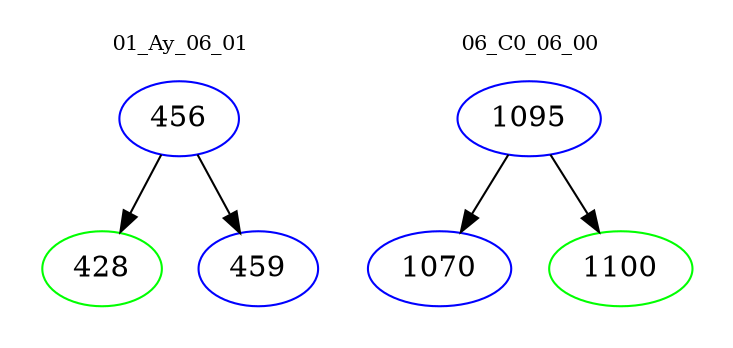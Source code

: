 digraph{
subgraph cluster_0 {
color = white
label = "01_Ay_06_01";
fontsize=10;
T0_456 [label="456", color="blue"]
T0_456 -> T0_428 [color="black"]
T0_428 [label="428", color="green"]
T0_456 -> T0_459 [color="black"]
T0_459 [label="459", color="blue"]
}
subgraph cluster_1 {
color = white
label = "06_C0_06_00";
fontsize=10;
T1_1095 [label="1095", color="blue"]
T1_1095 -> T1_1070 [color="black"]
T1_1070 [label="1070", color="blue"]
T1_1095 -> T1_1100 [color="black"]
T1_1100 [label="1100", color="green"]
}
}
